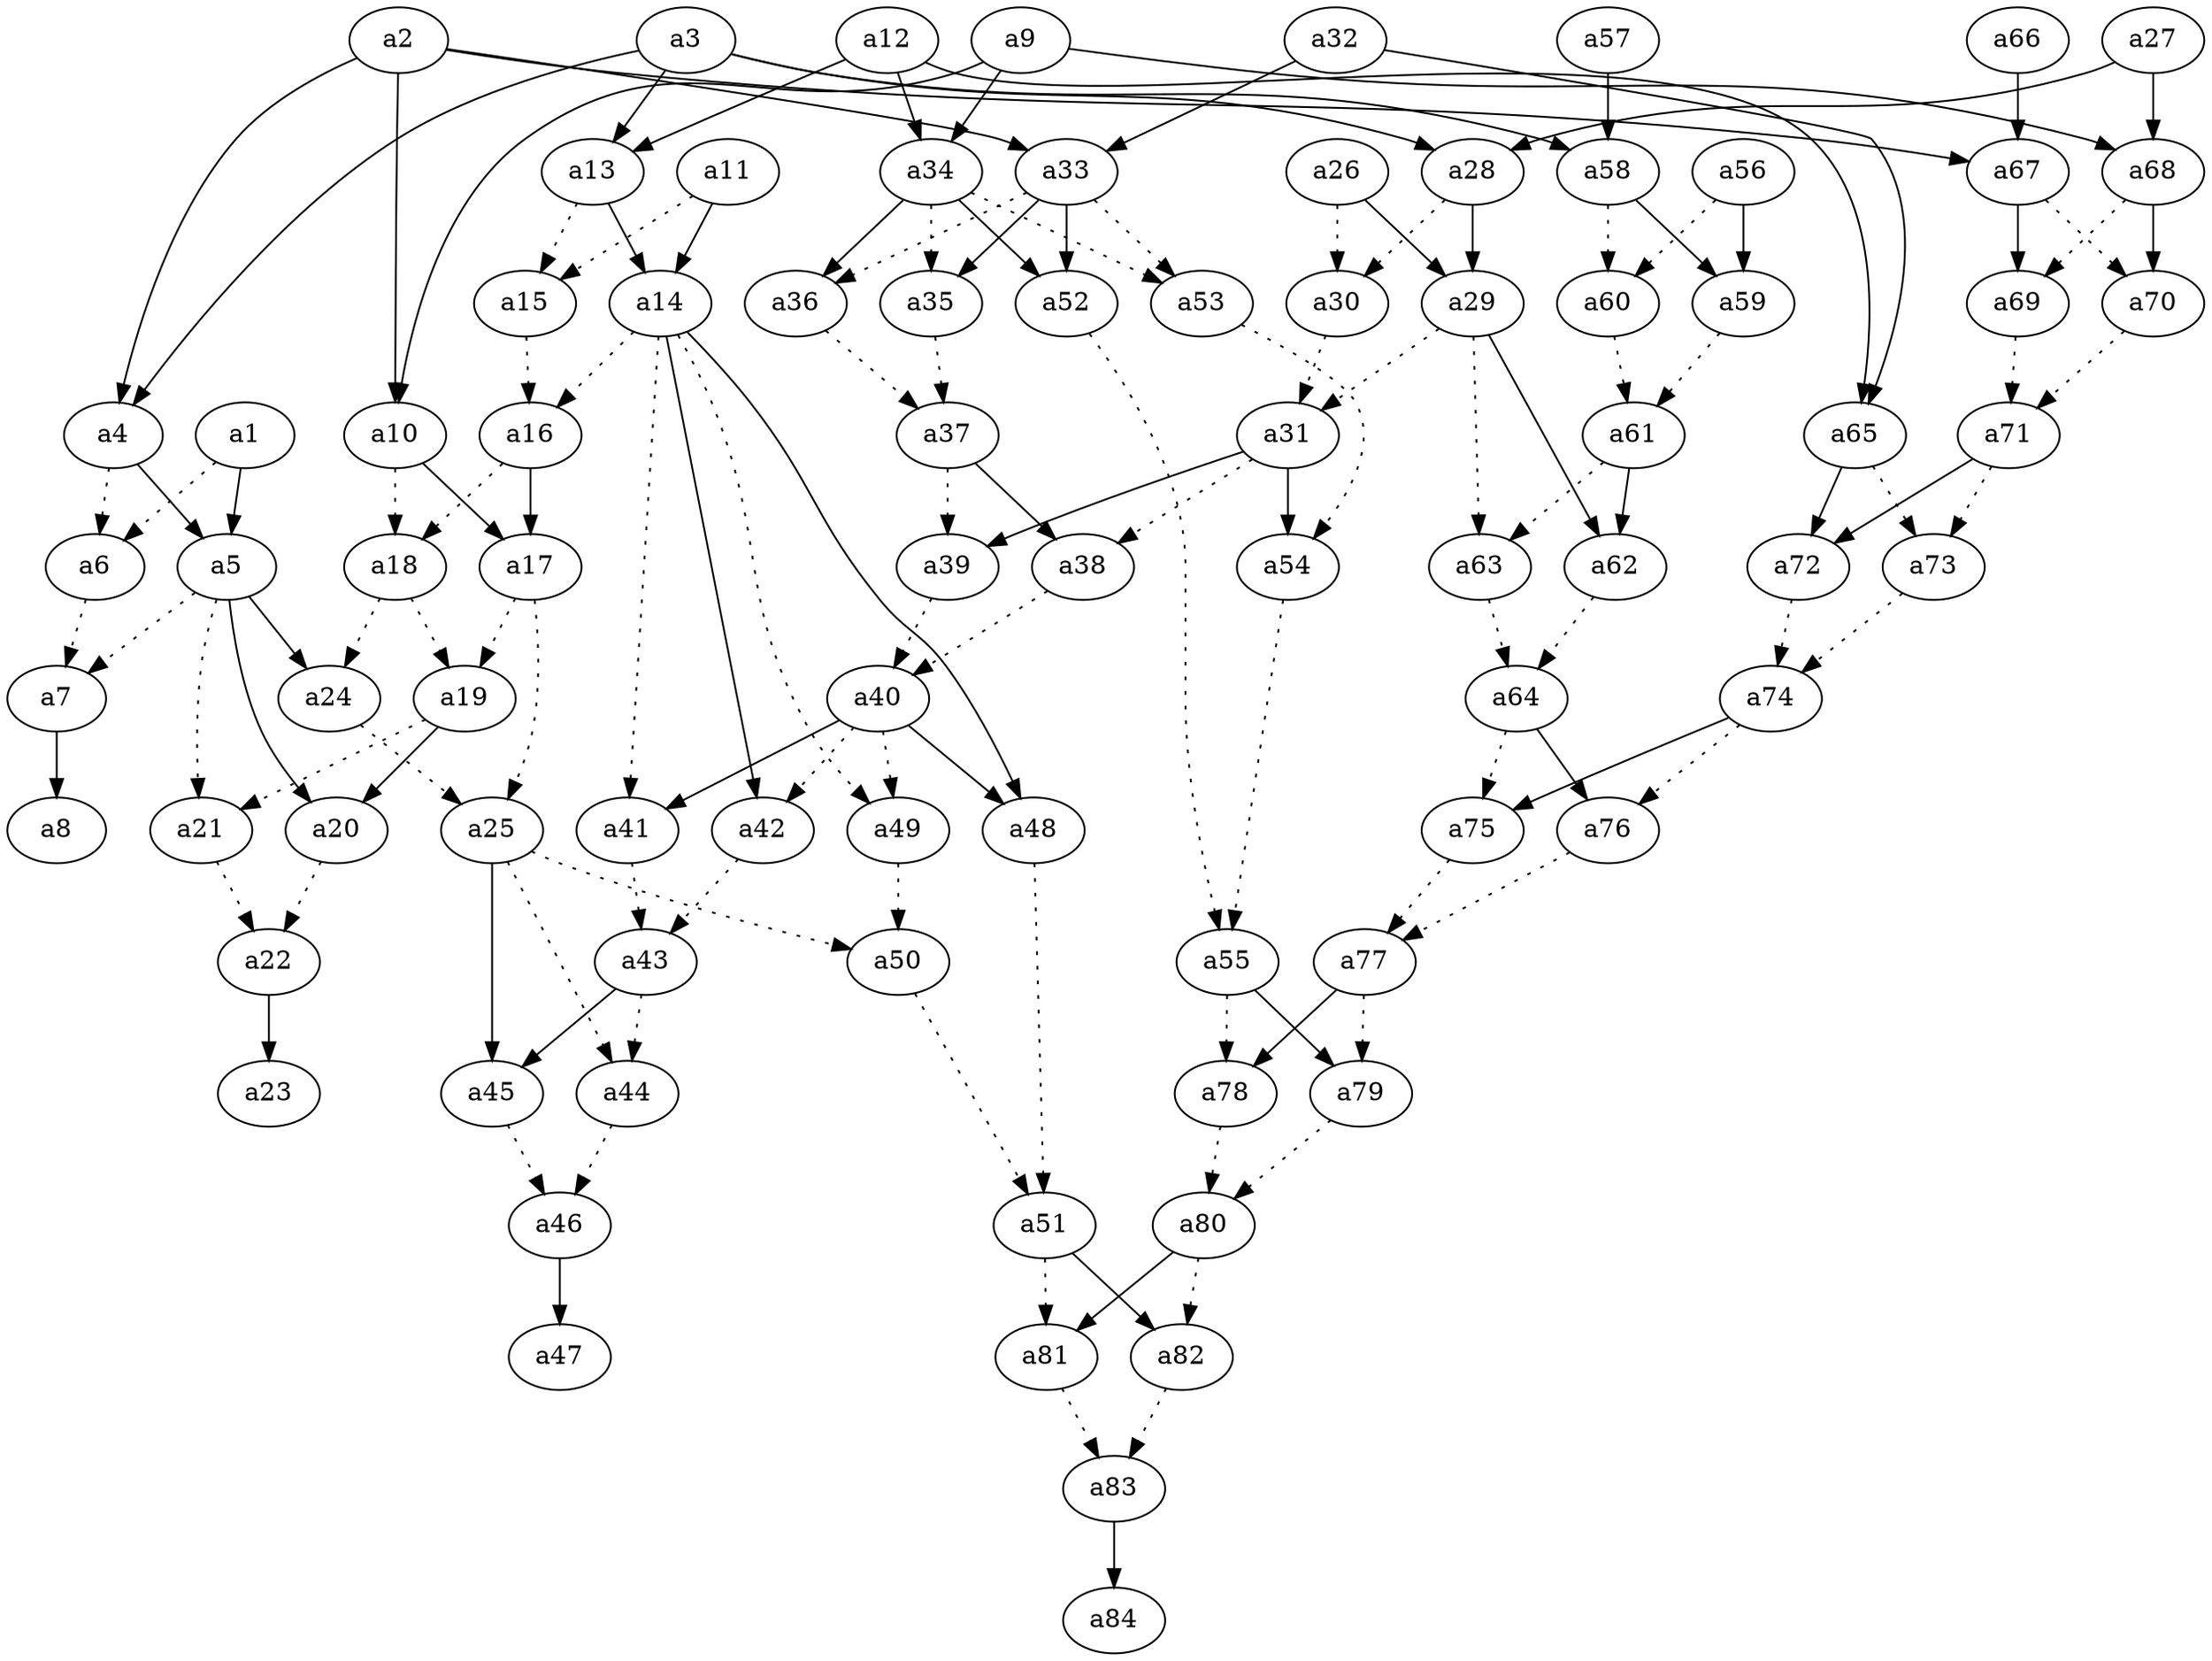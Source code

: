 digraph G1 {
 a2 ->  a4[ label="" ,color= "black"];
 a3 ->  a4[ label="" ,color= "black"];
 a1 ->  a5[ label="" ,color= "black"];
 a4 ->  a5[ label="" ,color= "black"];
 a1 ->  a6[ label=""  ,style=dotted,color= "black"];
 a4 ->  a6[ label=""  ,style=dotted,color= "black"];
 a5 ->  a7[ label=""  ,style=dotted,color= "black"];
 a6 ->  a7[ label=""  ,style=dotted,color= "black"];
 a7 ->  a8[ label="" ,color= "black"];
 a2 ->  a10[ label="" ,color= "black"];
 a9 ->  a10[ label="" ,color= "black"];
 a3 ->  a13[ label="" ,color= "black"];
 a12 ->  a13[ label="" ,color= "black"];
 a11 ->  a14[ label="" ,color= "black"];
 a13 ->  a14[ label="" ,color= "black"];
 a11 ->  a15[ label=""  ,style=dotted,color= "black"];
 a13 ->  a15[ label=""  ,style=dotted,color= "black"];
 a14 ->  a16[ label=""  ,style=dotted,color= "black"];
 a15 ->  a16[ label=""  ,style=dotted,color= "black"];
 a10 ->  a17[ label="" ,color= "black"];
 a16 ->  a17[ label="" ,color= "black"];
 a10 ->  a18[ label=""  ,style=dotted,color= "black"];
 a16 ->  a18[ label=""  ,style=dotted,color= "black"];
 a17 ->  a19[ label=""  ,style=dotted,color= "black"];
 a18 ->  a19[ label=""  ,style=dotted,color= "black"];
 a5 ->  a20[ label="" ,color= "black"];
 a19 ->  a20[ label="" ,color= "black"];
 a5 ->  a21[ label=""  ,style=dotted,color= "black"];
 a19 ->  a21[ label=""  ,style=dotted,color= "black"];
 a20 ->  a22[ label=""  ,style=dotted,color= "black"];
 a21 ->  a22[ label=""  ,style=dotted,color= "black"];
 a22 ->  a23[ label="" ,color= "black"];
 a5 ->  a24[ label="" ,color= "black"];
 a18 ->  a24[ label=""  ,style=dotted,color= "black"];
 a17 ->  a25[ label=""  ,style=dotted,color= "black"];
 a24 ->  a25[ label=""  ,style=dotted,color= "black"];
 a3 ->  a28[ label="" ,color= "black"];
 a27 ->  a28[ label="" ,color= "black"];
 a26 ->  a29[ label="" ,color= "black"];
 a28 ->  a29[ label="" ,color= "black"];
 a26 ->  a30[ label=""  ,style=dotted,color= "black"];
 a28 ->  a30[ label=""  ,style=dotted,color= "black"];
 a29 ->  a31[ label=""  ,style=dotted,color= "black"];
 a30 ->  a31[ label=""  ,style=dotted,color= "black"];
 a2 ->  a33[ label="" ,color= "black"];
 a32 ->  a33[ label="" ,color= "black"];
 a9 ->  a34[ label="" ,color= "black"];
 a12 ->  a34[ label="" ,color= "black"];
 a33 ->  a35[ label="" ,color= "black"];
 a34 ->  a35[ label=""  ,style=dotted,color= "black"];
 a33 ->  a36[ label=""  ,style=dotted,color= "black"];
 a34 ->  a36[ label="" ,color= "black"];
 a35 ->  a37[ label=""  ,style=dotted,color= "black"];
 a36 ->  a37[ label=""  ,style=dotted,color= "black"];
 a31 ->  a38[ label=""  ,style=dotted,color= "black"];
 a37 ->  a38[ label="" ,color= "black"];
 a31 ->  a39[ label="" ,color= "black"];
 a37 ->  a39[ label=""  ,style=dotted,color= "black"];
 a38 ->  a40[ label=""  ,style=dotted,color= "black"];
 a39 ->  a40[ label=""  ,style=dotted,color= "black"];
 a14 ->  a41[ label=""  ,style=dotted,color= "black"];
 a40 ->  a41[ label="" ,color= "black"];
 a14 ->  a42[ label="" ,color= "black"];
 a40 ->  a42[ label=""  ,style=dotted,color= "black"];
 a41 ->  a43[ label=""  ,style=dotted,color= "black"];
 a42 ->  a43[ label=""  ,style=dotted,color= "black"];
 a25 ->  a44[ label=""  ,style=dotted,color= "black"];
 a43 ->  a44[ label=""  ,style=dotted,color= "black"];
 a25 ->  a45[ label="" ,color= "black"];
 a43 ->  a45[ label="" ,color= "black"];
 a44 ->  a46[ label=""  ,style=dotted,color= "black"];
 a45 ->  a46[ label=""  ,style=dotted,color= "black"];
 a46 ->  a47[ label="" ,color= "black"];
 a14 ->  a48[ label="" ,color= "black"];
 a40 ->  a48[ label="" ,color= "black"];
 a14 ->  a49[ label=""  ,style=dotted,color= "black"];
 a40 ->  a49[ label=""  ,style=dotted,color= "black"];
 a25 ->  a50[ label=""  ,style=dotted,color= "black"];
 a49 ->  a50[ label=""  ,style=dotted,color= "black"];
 a48 ->  a51[ label=""  ,style=dotted,color= "black"];
 a50 ->  a51[ label=""  ,style=dotted,color= "black"];
 a33 ->  a52[ label="" ,color= "black"];
 a34 ->  a52[ label="" ,color= "black"];
 a33 ->  a53[ label=""  ,style=dotted,color= "black"];
 a34 ->  a53[ label=""  ,style=dotted,color= "black"];
 a31 ->  a54[ label="" ,color= "black"];
 a53 ->  a54[ label=""  ,style=dotted,color= "black"];
 a52 ->  a55[ label=""  ,style=dotted,color= "black"];
 a54 ->  a55[ label=""  ,style=dotted,color= "black"];
 a3 ->  a58[ label="" ,color= "black"];
 a57 ->  a58[ label="" ,color= "black"];
 a56 ->  a59[ label="" ,color= "black"];
 a58 ->  a59[ label="" ,color= "black"];
 a56 ->  a60[ label=""  ,style=dotted,color= "black"];
 a58 ->  a60[ label=""  ,style=dotted,color= "black"];
 a59 ->  a61[ label=""  ,style=dotted,color= "black"];
 a60 ->  a61[ label=""  ,style=dotted,color= "black"];
 a29 ->  a62[ label="" ,color= "black"];
 a61 ->  a62[ label="" ,color= "black"];
 a29 ->  a63[ label=""  ,style=dotted,color= "black"];
 a61 ->  a63[ label=""  ,style=dotted,color= "black"];
 a62 ->  a64[ label=""  ,style=dotted,color= "black"];
 a63 ->  a64[ label=""  ,style=dotted,color= "black"];
 a12 ->  a65[ label="" ,color= "black"];
 a32 ->  a65[ label="" ,color= "black"];
 a2 ->  a67[ label="" ,color= "black"];
 a66 ->  a67[ label="" ,color= "black"];
 a9 ->  a68[ label="" ,color= "black"];
 a27 ->  a68[ label="" ,color= "black"];
 a67 ->  a69[ label="" ,color= "black"];
 a68 ->  a69[ label=""  ,style=dotted,color= "black"];
 a67 ->  a70[ label=""  ,style=dotted,color= "black"];
 a68 ->  a70[ label="" ,color= "black"];
 a69 ->  a71[ label=""  ,style=dotted,color= "black"];
 a70 ->  a71[ label=""  ,style=dotted,color= "black"];
 a65 ->  a72[ label="" ,color= "black"];
 a71 ->  a72[ label="" ,color= "black"];
 a65 ->  a73[ label=""  ,style=dotted,color= "black"];
 a71 ->  a73[ label=""  ,style=dotted,color= "black"];
 a72 ->  a74[ label=""  ,style=dotted,color= "black"];
 a73 ->  a74[ label=""  ,style=dotted,color= "black"];
 a64 ->  a75[ label=""  ,style=dotted,color= "black"];
 a74 ->  a75[ label="" ,color= "black"];
 a64 ->  a76[ label="" ,color= "black"];
 a74 ->  a76[ label=""  ,style=dotted,color= "black"];
 a75 ->  a77[ label=""  ,style=dotted,color= "black"];
 a76 ->  a77[ label=""  ,style=dotted,color= "black"];
 a55 ->  a78[ label=""  ,style=dotted,color= "black"];
 a77 ->  a78[ label="" ,color= "black"];
 a55 ->  a79[ label="" ,color= "black"];
 a77 ->  a79[ label=""  ,style=dotted,color= "black"];
 a78 ->  a80[ label=""  ,style=dotted,color= "black"];
 a79 ->  a80[ label=""  ,style=dotted,color= "black"];
 a51 ->  a81[ label=""  ,style=dotted,color= "black"];
 a80 ->  a81[ label="" ,color= "black"];
 a51 ->  a82[ label="" ,color= "black"];
 a80 ->  a82[ label=""  ,style=dotted,color= "black"];
 a81 ->  a83[ label=""  ,style=dotted,color= "black"];
 a82 ->  a83[ label=""  ,style=dotted,color= "black"];
 a83 ->  a84[ label="" ,color= "black"];
}
